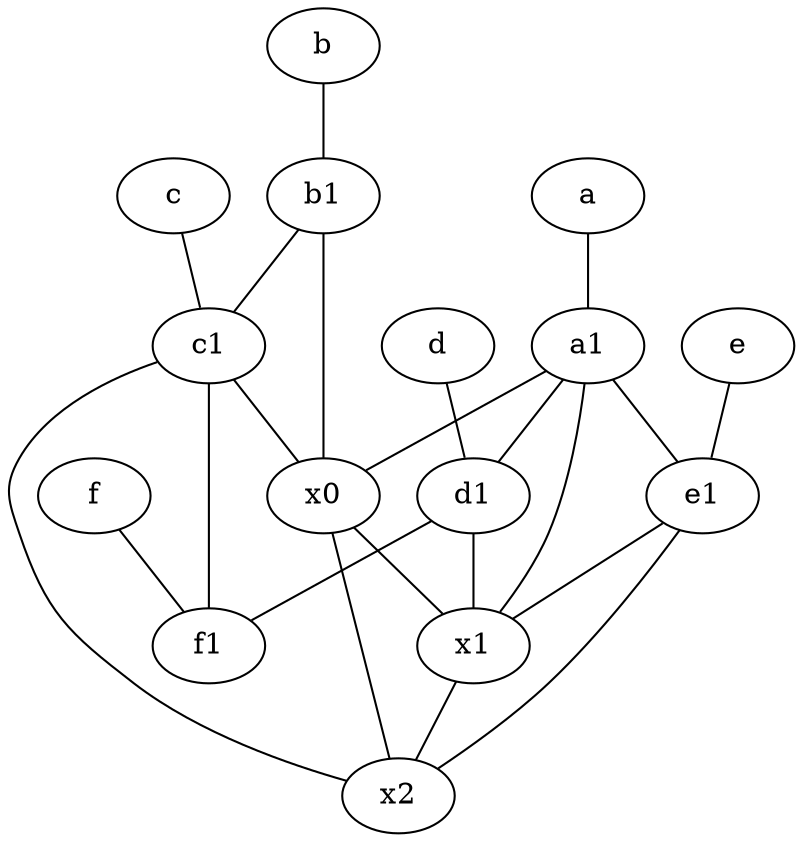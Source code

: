 graph {
	node [labelfontsize=50]
	c [labelfontsize=50 pos="4.5,2!"]
	a1 [labelfontsize=50 pos="8,3!"]
	f1 [labelfontsize=50 pos="3,8!"]
	x0 [labelfontsize=50]
	x1 [labelfontsize=50]
	x2 [labelfontsize=50]
	b [labelfontsize=50 pos="10,4!"]
	e [labelfontsize=50 pos="7,9!"]
	b1 [labelfontsize=50 pos="9,4!"]
	e1 [labelfontsize=50 pos="7,7!"]
	c1 [labelfontsize=50 pos="4.5,3!"]
	d [labelfontsize=50 pos="2,5!"]
	f [labelfontsize=50 pos="3,9!"]
	a [labelfontsize=50 pos="8,2!"]
	d1 [labelfontsize=50 pos="3,5!"]
	d1 -- f1
	a1 -- x1
	c -- c1
	x0 -- x1
	b1 -- x0
	e -- e1
	e1 -- x1
	a -- a1
	d1 -- x1
	c1 -- x0
	x0 -- x2
	a1 -- d1
	c1 -- f1
	a1 -- e1
	x1 -- x2
	d -- d1
	f -- f1
	b -- b1
	c1 -- x2
	e1 -- x2
	b1 -- c1
	a1 -- x0
}
